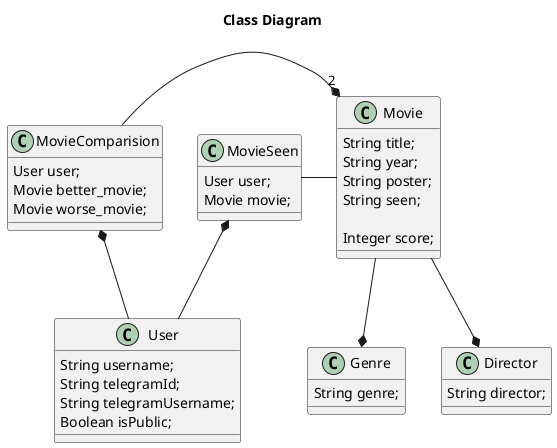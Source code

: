 @startuml class_diagram

title 
Class Diagram
end title

/' This website is a top picks website. It keeps track of your top picks in a particular category like movies, music, or video games. Initially it will only have the movies.
Users can register and login to the website. Registration is free. Users register using telegram login which allows for the user to login to the website using their telegram account plus phone number is verified for the user. Users can set their username in the website. Users can have a publically shareable url to their top picks. Users can opt out of sharing their top picks in the settings. 
Once a user has registered, they have no selected movies yet. 
They can head to the select movies page and select movies they have watched by searching for them and labeling them as seen.
Additionally, they can add movies by going to the random movie page. On the random movie page, they are presented with a random movie. The can swipe left or right to label the movie as seen or not seen. 
Users need label at least 10 movies to be able to rank their picks.
Users can rank their picks by going to the rank page. On the rank page, they are presented with two random movies from the list.
Movie list is being pulled from the OMDb API. For every movie that is pulled from the OMDB API, save it to the local database for future use.
Users can view their top picks by going to the top picks page. On the top picks page, they are presented with a list of their top picks. Users can sort their top picks, filter their top picks, search their top picks, export their top picks, import their top picks, and delete their top picks.
 '/

class User {
    String username;
    String telegramId;
    String telegramUsername;
    Boolean isPublic;

}

class Movie {
    String title;
    String year;
    String poster;
    String seen;

    Integer score;
}

class Genre {
    String genre;
}

class Director {
    String director;
}

class MovieComparision {
    User user;
    Movie better_movie;
    Movie worse_movie;
}

class MovieSeen {
    User user;
    Movie movie;
}


MovieComparision *-- User
MovieComparision -* "2" Movie
Movie --* Genre
Movie --* Director
MovieSeen - Movie
MovieSeen *- User